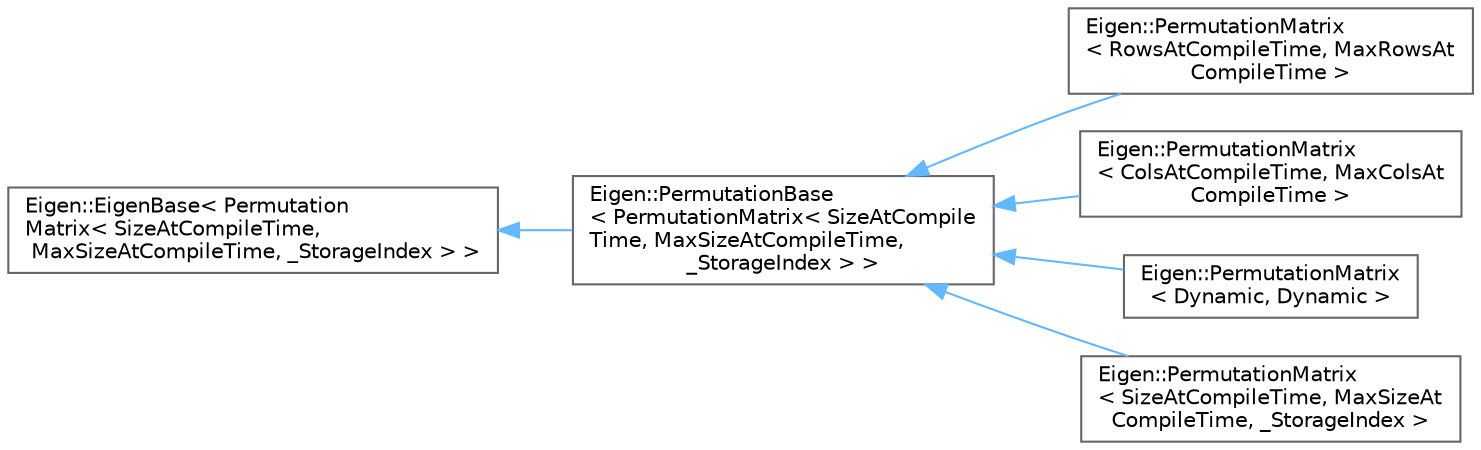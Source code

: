 digraph "类继承关系图"
{
 // LATEX_PDF_SIZE
  bgcolor="transparent";
  edge [fontname=Helvetica,fontsize=10,labelfontname=Helvetica,labelfontsize=10];
  node [fontname=Helvetica,fontsize=10,shape=box,height=0.2,width=0.4];
  rankdir="LR";
  Node0 [id="Node000000",label="Eigen::EigenBase\< Permutation\lMatrix\< SizeAtCompileTime,\l MaxSizeAtCompileTime, _StorageIndex \> \>",height=0.2,width=0.4,color="grey40", fillcolor="white", style="filled",URL="$struct_eigen_1_1_eigen_base.html",tooltip=" "];
  Node0 -> Node1 [id="edge3873_Node000000_Node000001",dir="back",color="steelblue1",style="solid",tooltip=" "];
  Node1 [id="Node000001",label="Eigen::PermutationBase\l\< PermutationMatrix\< SizeAtCompile\lTime, MaxSizeAtCompileTime, \l_StorageIndex \> \>",height=0.2,width=0.4,color="grey40", fillcolor="white", style="filled",URL="$class_eigen_1_1_permutation_base.html",tooltip=" "];
  Node1 -> Node2 [id="edge3874_Node000001_Node000002",dir="back",color="steelblue1",style="solid",tooltip=" "];
  Node2 [id="Node000002",label="Eigen::PermutationMatrix\l\< RowsAtCompileTime, MaxRowsAt\lCompileTime \>",height=0.2,width=0.4,color="grey40", fillcolor="white", style="filled",URL="$class_eigen_1_1_permutation_matrix.html",tooltip=" "];
  Node1 -> Node3 [id="edge3875_Node000001_Node000003",dir="back",color="steelblue1",style="solid",tooltip=" "];
  Node3 [id="Node000003",label="Eigen::PermutationMatrix\l\< ColsAtCompileTime, MaxColsAt\lCompileTime \>",height=0.2,width=0.4,color="grey40", fillcolor="white", style="filled",URL="$class_eigen_1_1_permutation_matrix.html",tooltip=" "];
  Node1 -> Node4 [id="edge3876_Node000001_Node000004",dir="back",color="steelblue1",style="solid",tooltip=" "];
  Node4 [id="Node000004",label="Eigen::PermutationMatrix\l\< Dynamic, Dynamic \>",height=0.2,width=0.4,color="grey40", fillcolor="white", style="filled",URL="$class_eigen_1_1_permutation_matrix.html",tooltip=" "];
  Node1 -> Node5 [id="edge3877_Node000001_Node000005",dir="back",color="steelblue1",style="solid",tooltip=" "];
  Node5 [id="Node000005",label="Eigen::PermutationMatrix\l\< SizeAtCompileTime, MaxSizeAt\lCompileTime, _StorageIndex \>",height=0.2,width=0.4,color="grey40", fillcolor="white", style="filled",URL="$class_eigen_1_1_permutation_matrix.html",tooltip="Permutation matrix"];
}
